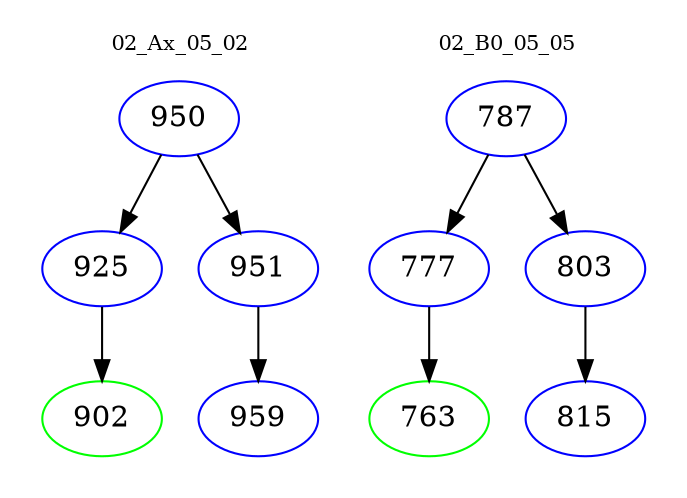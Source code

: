 digraph{
subgraph cluster_0 {
color = white
label = "02_Ax_05_02";
fontsize=10;
T0_950 [label="950", color="blue"]
T0_950 -> T0_925 [color="black"]
T0_925 [label="925", color="blue"]
T0_925 -> T0_902 [color="black"]
T0_902 [label="902", color="green"]
T0_950 -> T0_951 [color="black"]
T0_951 [label="951", color="blue"]
T0_951 -> T0_959 [color="black"]
T0_959 [label="959", color="blue"]
}
subgraph cluster_1 {
color = white
label = "02_B0_05_05";
fontsize=10;
T1_787 [label="787", color="blue"]
T1_787 -> T1_777 [color="black"]
T1_777 [label="777", color="blue"]
T1_777 -> T1_763 [color="black"]
T1_763 [label="763", color="green"]
T1_787 -> T1_803 [color="black"]
T1_803 [label="803", color="blue"]
T1_803 -> T1_815 [color="black"]
T1_815 [label="815", color="blue"]
}
}

